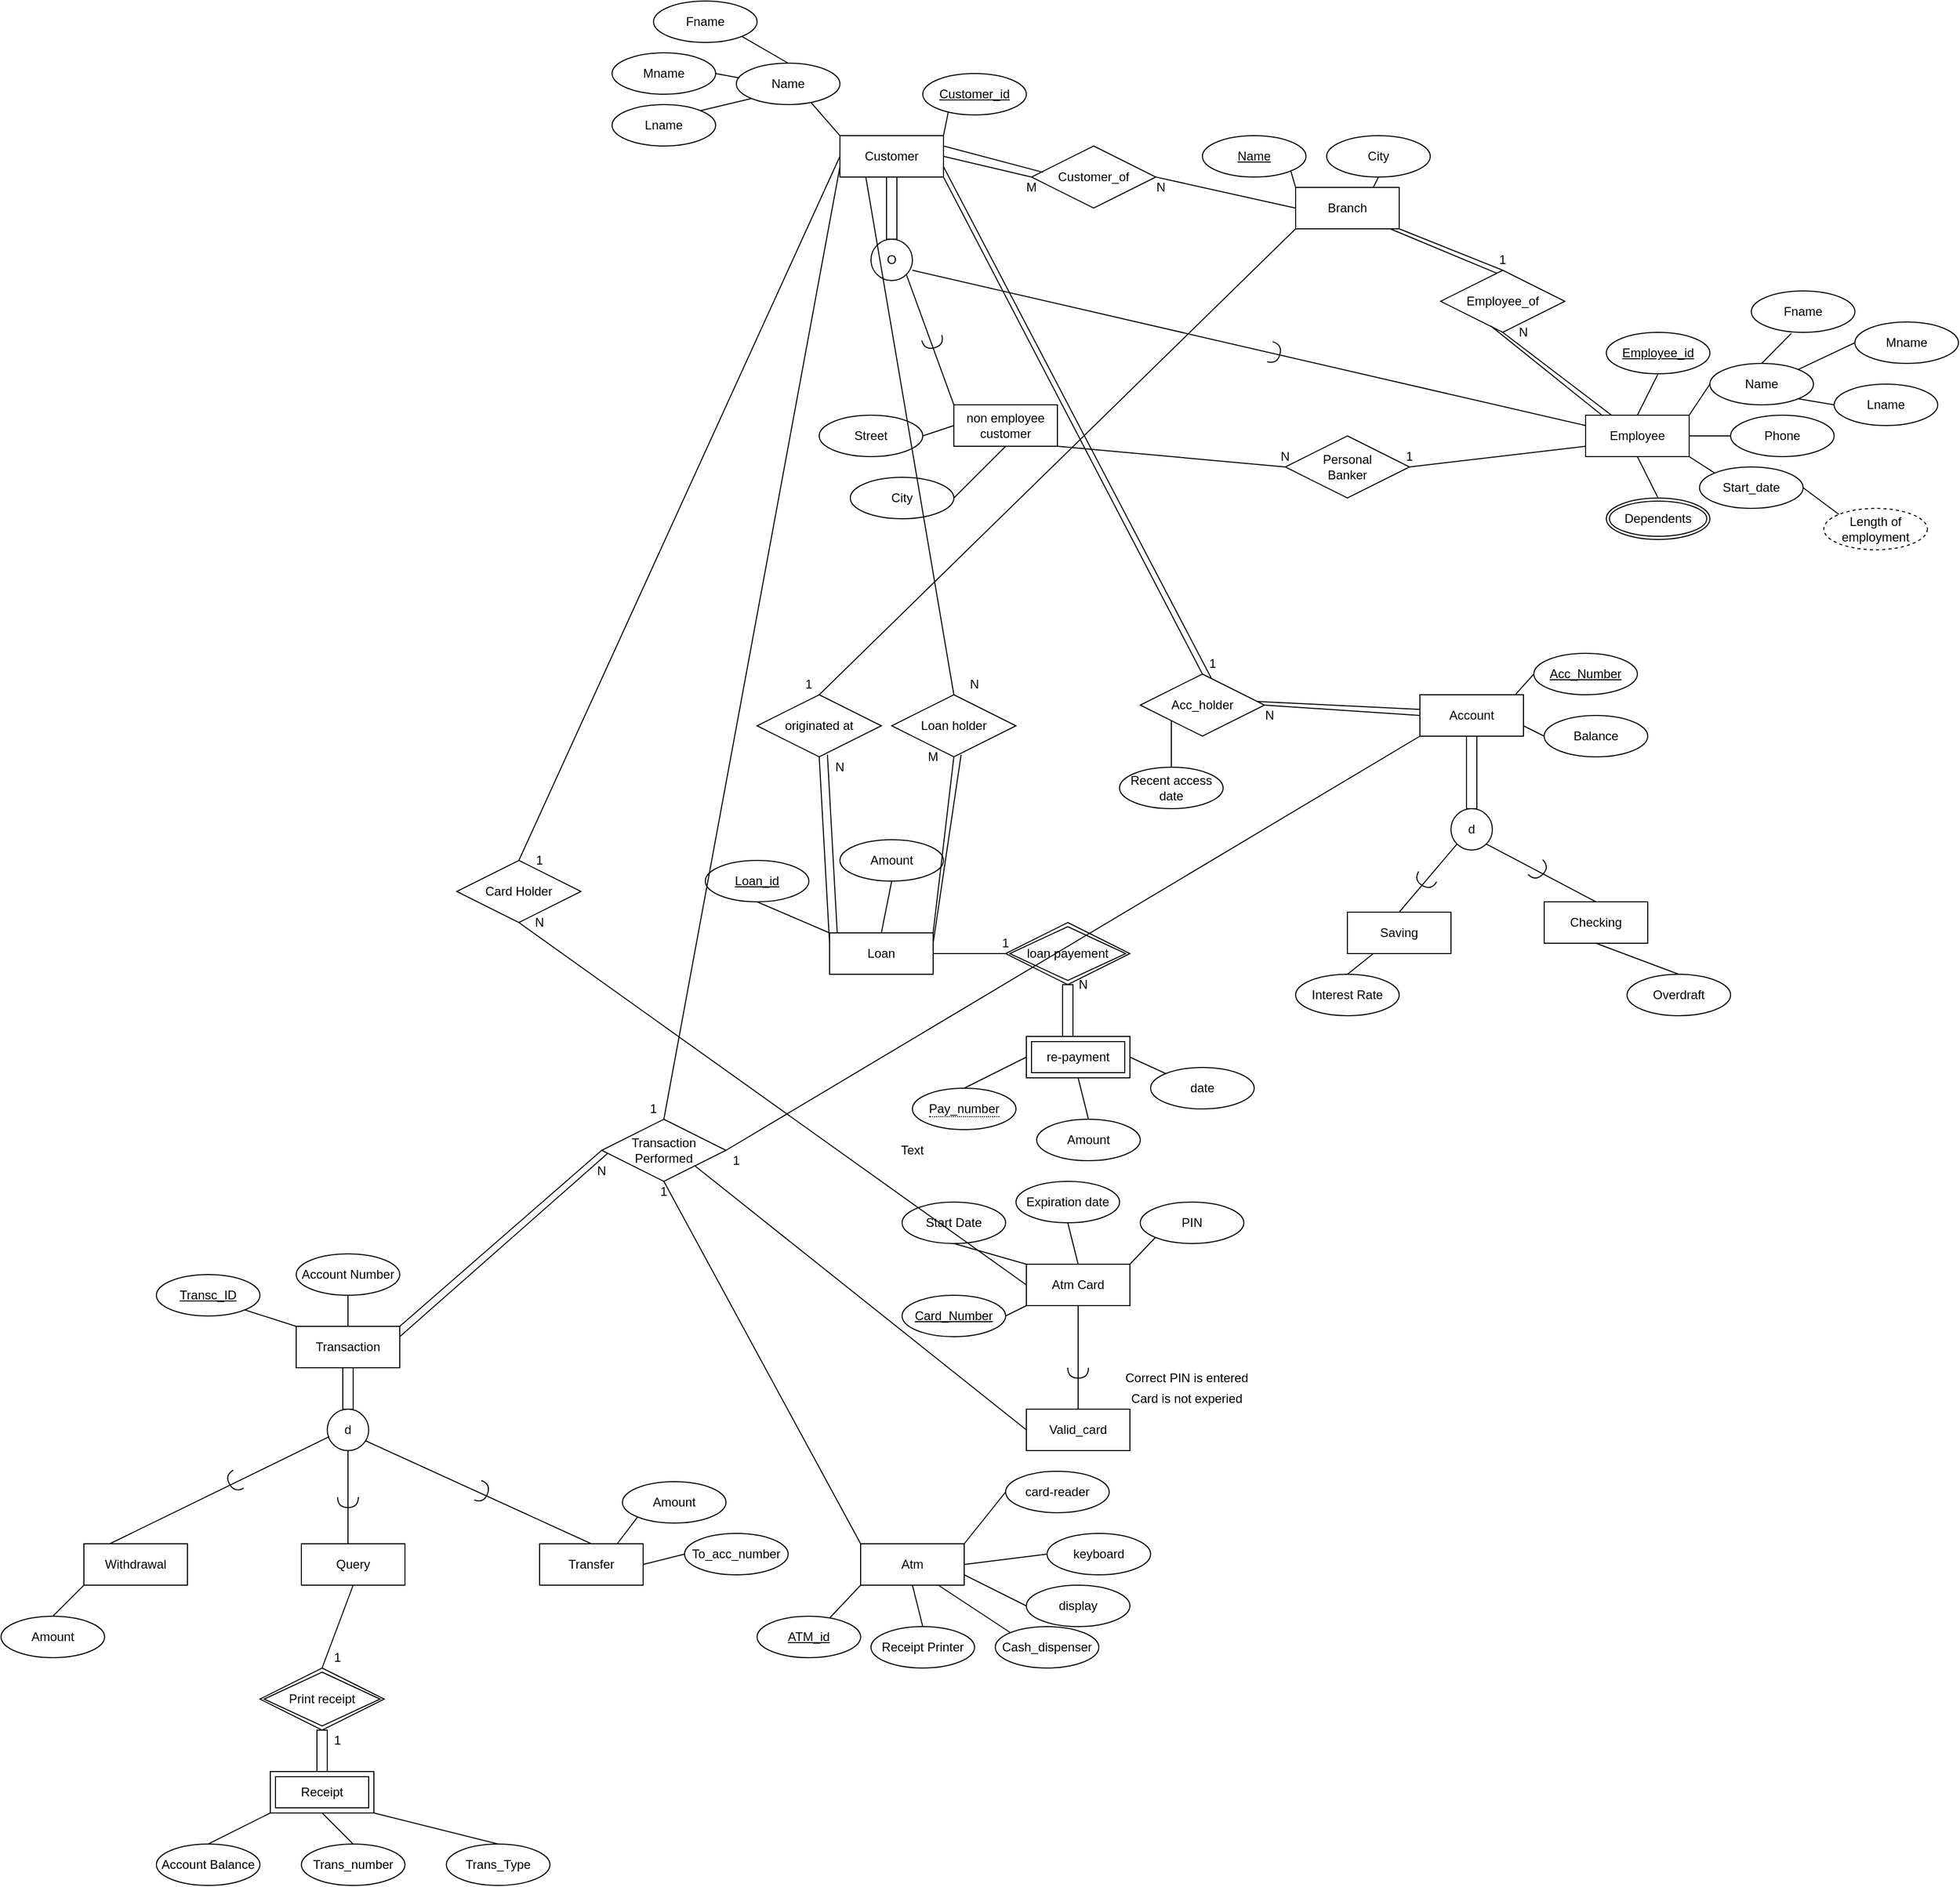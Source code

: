 <mxfile version="13.9.7" type="github">
  <diagram id="R2lEEEUBdFMjLlhIrx00" name="Page-1">
    <mxGraphModel dx="1478" dy="1351" grid="1" gridSize="10" guides="1" tooltips="1" connect="1" arrows="1" fold="1" page="1" pageScale="1" pageWidth="850" pageHeight="1100" math="0" shadow="0" extFonts="Permanent Marker^https://fonts.googleapis.com/css?family=Permanent+Marker">
      <root>
        <mxCell id="0" />
        <mxCell id="1" parent="0" />
        <mxCell id="UWcYV5fiP9CUQnte0Ps--20" value="Branch" style="whiteSpace=wrap;html=1;align=center;" parent="1" vertex="1">
          <mxGeometry x="470" y="50" width="100" height="40" as="geometry" />
        </mxCell>
        <mxCell id="UWcYV5fiP9CUQnte0Ps--22" value="Name" style="ellipse;whiteSpace=wrap;html=1;align=center;fontStyle=4;" parent="1" vertex="1">
          <mxGeometry x="380" width="100" height="40" as="geometry" />
        </mxCell>
        <mxCell id="UWcYV5fiP9CUQnte0Ps--23" value="City" style="ellipse;whiteSpace=wrap;html=1;align=center;" parent="1" vertex="1">
          <mxGeometry x="500" width="100" height="40" as="geometry" />
        </mxCell>
        <mxCell id="UWcYV5fiP9CUQnte0Ps--24" value="non employee&lt;br&gt;customer" style="whiteSpace=wrap;html=1;align=center;" parent="1" vertex="1">
          <mxGeometry x="140" y="260" width="100" height="40" as="geometry" />
        </mxCell>
        <mxCell id="UWcYV5fiP9CUQnte0Ps--25" value="Customer_id" style="ellipse;whiteSpace=wrap;html=1;align=center;fontStyle=4;" parent="1" vertex="1">
          <mxGeometry x="110" y="-60" width="100" height="40" as="geometry" />
        </mxCell>
        <mxCell id="UWcYV5fiP9CUQnte0Ps--26" value="Name" style="ellipse;whiteSpace=wrap;html=1;align=center;" parent="1" vertex="1">
          <mxGeometry x="-70" y="-70" width="100" height="40" as="geometry" />
        </mxCell>
        <mxCell id="UWcYV5fiP9CUQnte0Ps--27" value="Street" style="ellipse;whiteSpace=wrap;html=1;align=center;" parent="1" vertex="1">
          <mxGeometry x="10" y="270" width="100" height="40" as="geometry" />
        </mxCell>
        <mxCell id="UWcYV5fiP9CUQnte0Ps--28" value="City" style="ellipse;whiteSpace=wrap;html=1;align=center;" parent="1" vertex="1">
          <mxGeometry x="40" y="330" width="100" height="40" as="geometry" />
        </mxCell>
        <mxCell id="UWcYV5fiP9CUQnte0Ps--30" value="Employee" style="whiteSpace=wrap;html=1;align=center;" parent="1" vertex="1">
          <mxGeometry x="750" y="270" width="100" height="40" as="geometry" />
        </mxCell>
        <mxCell id="UWcYV5fiP9CUQnte0Ps--31" value="Name" style="ellipse;whiteSpace=wrap;html=1;align=center;" parent="1" vertex="1">
          <mxGeometry x="870" y="220" width="100" height="40" as="geometry" />
        </mxCell>
        <mxCell id="UWcYV5fiP9CUQnte0Ps--32" value="Employee_id" style="ellipse;whiteSpace=wrap;html=1;align=center;fontStyle=4;" parent="1" vertex="1">
          <mxGeometry x="770" y="190" width="100" height="40" as="geometry" />
        </mxCell>
        <mxCell id="UWcYV5fiP9CUQnte0Ps--34" value="Phone" style="ellipse;whiteSpace=wrap;html=1;align=center;" parent="1" vertex="1">
          <mxGeometry x="890" y="270" width="100" height="40" as="geometry" />
        </mxCell>
        <mxCell id="UWcYV5fiP9CUQnte0Ps--35" value="Start_date" style="ellipse;whiteSpace=wrap;html=1;align=center;" parent="1" vertex="1">
          <mxGeometry x="860" y="320" width="100" height="40" as="geometry" />
        </mxCell>
        <mxCell id="UWcYV5fiP9CUQnte0Ps--36" value="Dependents" style="ellipse;shape=doubleEllipse;margin=3;whiteSpace=wrap;html=1;align=center;" parent="1" vertex="1">
          <mxGeometry x="770" y="350" width="100" height="40" as="geometry" />
        </mxCell>
        <mxCell id="UWcYV5fiP9CUQnte0Ps--37" value="Account" style="whiteSpace=wrap;html=1;align=center;" parent="1" vertex="1">
          <mxGeometry x="590" y="540" width="100" height="40" as="geometry" />
        </mxCell>
        <mxCell id="UWcYV5fiP9CUQnte0Ps--38" value="Balance" style="ellipse;whiteSpace=wrap;html=1;align=center;" parent="1" vertex="1">
          <mxGeometry x="710" y="560" width="100" height="40" as="geometry" />
        </mxCell>
        <mxCell id="UWcYV5fiP9CUQnte0Ps--39" value="Acc_Number" style="ellipse;whiteSpace=wrap;html=1;align=center;fontStyle=4;" parent="1" vertex="1">
          <mxGeometry x="700" y="500" width="100" height="40" as="geometry" />
        </mxCell>
        <mxCell id="UWcYV5fiP9CUQnte0Ps--40" value="" style="ellipse;whiteSpace=wrap;html=1;aspect=fixed;" parent="1" vertex="1">
          <mxGeometry x="620" y="650" width="40" height="40" as="geometry" />
        </mxCell>
        <mxCell id="UWcYV5fiP9CUQnte0Ps--42" value="Checking" style="whiteSpace=wrap;html=1;align=center;" parent="1" vertex="1">
          <mxGeometry x="710" y="740" width="100" height="40" as="geometry" />
        </mxCell>
        <mxCell id="UWcYV5fiP9CUQnte0Ps--43" value="Saving" style="whiteSpace=wrap;html=1;align=center;" parent="1" vertex="1">
          <mxGeometry x="520" y="750" width="100" height="40" as="geometry" />
        </mxCell>
        <mxCell id="UWcYV5fiP9CUQnte0Ps--44" value="Overdraft" style="ellipse;whiteSpace=wrap;html=1;align=center;" parent="1" vertex="1">
          <mxGeometry x="790" y="810" width="100" height="40" as="geometry" />
        </mxCell>
        <mxCell id="UWcYV5fiP9CUQnte0Ps--45" value="Interest Rate" style="ellipse;whiteSpace=wrap;html=1;align=center;" parent="1" vertex="1">
          <mxGeometry x="470" y="810" width="100" height="40" as="geometry" />
        </mxCell>
        <mxCell id="UWcYV5fiP9CUQnte0Ps--46" value="Acc_holder" style="shape=rhombus;perimeter=rhombusPerimeter;whiteSpace=wrap;html=1;align=center;" parent="1" vertex="1">
          <mxGeometry x="320" y="520" width="120" height="60" as="geometry" />
        </mxCell>
        <mxCell id="UWcYV5fiP9CUQnte0Ps--47" value="Recent access date" style="ellipse;whiteSpace=wrap;html=1;align=center;" parent="1" vertex="1">
          <mxGeometry x="300" y="610" width="100" height="40" as="geometry" />
        </mxCell>
        <mxCell id="UWcYV5fiP9CUQnte0Ps--48" value="Customer_of" style="shape=rhombus;perimeter=rhombusPerimeter;whiteSpace=wrap;html=1;align=center;" parent="1" vertex="1">
          <mxGeometry x="215" y="10" width="120" height="60" as="geometry" />
        </mxCell>
        <mxCell id="UWcYV5fiP9CUQnte0Ps--49" value="Personal&lt;br&gt;Banker" style="shape=rhombus;perimeter=rhombusPerimeter;whiteSpace=wrap;html=1;align=center;" parent="1" vertex="1">
          <mxGeometry x="460" y="290" width="120" height="60" as="geometry" />
        </mxCell>
        <mxCell id="UWcYV5fiP9CUQnte0Ps--50" value="Employee_of" style="shape=rhombus;perimeter=rhombusPerimeter;whiteSpace=wrap;html=1;align=center;" parent="1" vertex="1">
          <mxGeometry x="610" y="130" width="120" height="60" as="geometry" />
        </mxCell>
        <mxCell id="UWcYV5fiP9CUQnte0Ps--52" value="Loan holder" style="shape=rhombus;perimeter=rhombusPerimeter;whiteSpace=wrap;html=1;align=center;" parent="1" vertex="1">
          <mxGeometry x="80" y="540" width="120" height="60" as="geometry" />
        </mxCell>
        <mxCell id="UWcYV5fiP9CUQnte0Ps--53" value="originated at" style="shape=rhombus;perimeter=rhombusPerimeter;whiteSpace=wrap;html=1;align=center;" parent="1" vertex="1">
          <mxGeometry x="-50" y="540" width="120" height="60" as="geometry" />
        </mxCell>
        <mxCell id="UWcYV5fiP9CUQnte0Ps--54" value="Loan" style="whiteSpace=wrap;html=1;align=center;" parent="1" vertex="1">
          <mxGeometry x="20" y="770" width="100" height="40" as="geometry" />
        </mxCell>
        <mxCell id="UWcYV5fiP9CUQnte0Ps--55" value="Loan_id" style="ellipse;whiteSpace=wrap;html=1;align=center;fontStyle=4;" parent="1" vertex="1">
          <mxGeometry x="-100" y="700" width="100" height="40" as="geometry" />
        </mxCell>
        <mxCell id="UWcYV5fiP9CUQnte0Ps--56" value="Amount" style="ellipse;whiteSpace=wrap;html=1;align=center;" parent="1" vertex="1">
          <mxGeometry x="30" y="680" width="100" height="40" as="geometry" />
        </mxCell>
        <mxCell id="UWcYV5fiP9CUQnte0Ps--57" value="loan payement" style="shape=rhombus;double=1;perimeter=rhombusPerimeter;whiteSpace=wrap;html=1;align=center;" parent="1" vertex="1">
          <mxGeometry x="190" y="760" width="120" height="60" as="geometry" />
        </mxCell>
        <mxCell id="UWcYV5fiP9CUQnte0Ps--58" value="re-payment" style="shape=ext;margin=3;double=1;whiteSpace=wrap;html=1;align=center;" parent="1" vertex="1">
          <mxGeometry x="210" y="870" width="100" height="40" as="geometry" />
        </mxCell>
        <mxCell id="UWcYV5fiP9CUQnte0Ps--60" value="date" style="ellipse;whiteSpace=wrap;html=1;align=center;" parent="1" vertex="1">
          <mxGeometry x="330" y="900" width="100" height="40" as="geometry" />
        </mxCell>
        <mxCell id="UWcYV5fiP9CUQnte0Ps--61" value="Amount" style="ellipse;whiteSpace=wrap;html=1;align=center;" parent="1" vertex="1">
          <mxGeometry x="220" y="950" width="100" height="40" as="geometry" />
        </mxCell>
        <mxCell id="UWcYV5fiP9CUQnte0Ps--62" value="&lt;span style=&quot;border-bottom: 1px dotted&quot;&gt;Pay_number&lt;/span&gt;" style="ellipse;whiteSpace=wrap;html=1;align=center;" parent="1" vertex="1">
          <mxGeometry x="100" y="920" width="100" height="40" as="geometry" />
        </mxCell>
        <mxCell id="UWcYV5fiP9CUQnte0Ps--63" value="Atm" style="whiteSpace=wrap;html=1;align=center;" parent="1" vertex="1">
          <mxGeometry x="50" y="1360" width="100" height="40" as="geometry" />
        </mxCell>
        <mxCell id="UWcYV5fiP9CUQnte0Ps--64" value="card-reader" style="ellipse;whiteSpace=wrap;html=1;align=center;" parent="1" vertex="1">
          <mxGeometry x="190" y="1290" width="100" height="40" as="geometry" />
        </mxCell>
        <mxCell id="UWcYV5fiP9CUQnte0Ps--65" value="keyboard" style="ellipse;whiteSpace=wrap;html=1;align=center;" parent="1" vertex="1">
          <mxGeometry x="230" y="1350" width="100" height="40" as="geometry" />
        </mxCell>
        <mxCell id="UWcYV5fiP9CUQnte0Ps--66" value="display" style="ellipse;whiteSpace=wrap;html=1;align=center;" parent="1" vertex="1">
          <mxGeometry x="210" y="1400" width="100" height="40" as="geometry" />
        </mxCell>
        <mxCell id="UWcYV5fiP9CUQnte0Ps--67" value="Receipt Printer" style="ellipse;whiteSpace=wrap;html=1;align=center;" parent="1" vertex="1">
          <mxGeometry x="60" y="1440" width="100" height="40" as="geometry" />
        </mxCell>
        <mxCell id="UWcYV5fiP9CUQnte0Ps--70" value="Atm Card" style="whiteSpace=wrap;html=1;align=center;" parent="1" vertex="1">
          <mxGeometry x="210" y="1090" width="100" height="40" as="geometry" />
        </mxCell>
        <mxCell id="UWcYV5fiP9CUQnte0Ps--71" value="PIN" style="ellipse;whiteSpace=wrap;html=1;align=center;" parent="1" vertex="1">
          <mxGeometry x="320" y="1030" width="100" height="40" as="geometry" />
        </mxCell>
        <mxCell id="UWcYV5fiP9CUQnte0Ps--72" value="Expiration date" style="ellipse;whiteSpace=wrap;html=1;align=center;" parent="1" vertex="1">
          <mxGeometry x="200" y="1010" width="100" height="40" as="geometry" />
        </mxCell>
        <mxCell id="UWcYV5fiP9CUQnte0Ps--73" value="Start Date" style="ellipse;whiteSpace=wrap;html=1;align=center;" parent="1" vertex="1">
          <mxGeometry x="90" y="1030" width="100" height="40" as="geometry" />
        </mxCell>
        <mxCell id="UWcYV5fiP9CUQnte0Ps--74" value="Card_Number" style="ellipse;whiteSpace=wrap;html=1;align=center;fontStyle=4;" parent="1" vertex="1">
          <mxGeometry x="90" y="1120" width="100" height="40" as="geometry" />
        </mxCell>
        <mxCell id="UWcYV5fiP9CUQnte0Ps--75" value="Valid_card" style="whiteSpace=wrap;html=1;align=center;" parent="1" vertex="1">
          <mxGeometry x="210" y="1230" width="100" height="40" as="geometry" />
        </mxCell>
        <mxCell id="UWcYV5fiP9CUQnte0Ps--76" value="" style="shape=requiredInterface;html=1;verticalLabelPosition=bottom;direction=south;" parent="1" vertex="1">
          <mxGeometry x="250" y="1190" width="20" height="10" as="geometry" />
        </mxCell>
        <mxCell id="UWcYV5fiP9CUQnte0Ps--77" value="Transaction&lt;br&gt;Performed" style="shape=rhombus;perimeter=rhombusPerimeter;whiteSpace=wrap;html=1;align=center;" parent="1" vertex="1">
          <mxGeometry x="-200" y="950" width="120" height="60" as="geometry" />
        </mxCell>
        <mxCell id="UWcYV5fiP9CUQnte0Ps--78" value="Transaction" style="whiteSpace=wrap;html=1;align=center;" parent="1" vertex="1">
          <mxGeometry x="-495" y="1150" width="100" height="40" as="geometry" />
        </mxCell>
        <mxCell id="UWcYV5fiP9CUQnte0Ps--79" value="" style="ellipse;whiteSpace=wrap;html=1;aspect=fixed;" parent="1" vertex="1">
          <mxGeometry x="-465" y="1230" width="40" height="40" as="geometry" />
        </mxCell>
        <mxCell id="UWcYV5fiP9CUQnte0Ps--80" value="Transc_ID" style="ellipse;whiteSpace=wrap;html=1;align=center;fontStyle=4;" parent="1" vertex="1">
          <mxGeometry x="-630" y="1100" width="100" height="40" as="geometry" />
        </mxCell>
        <mxCell id="UWcYV5fiP9CUQnte0Ps--84" value="Transfer" style="whiteSpace=wrap;html=1;align=center;" parent="1" vertex="1">
          <mxGeometry x="-260" y="1360" width="100" height="40" as="geometry" />
        </mxCell>
        <mxCell id="UWcYV5fiP9CUQnte0Ps--85" value="Query" style="whiteSpace=wrap;html=1;align=center;" parent="1" vertex="1">
          <mxGeometry x="-490" y="1360" width="100" height="40" as="geometry" />
        </mxCell>
        <mxCell id="UWcYV5fiP9CUQnte0Ps--86" value="Withdrawal" style="whiteSpace=wrap;html=1;align=center;" parent="1" vertex="1">
          <mxGeometry x="-700" y="1360" width="100" height="40" as="geometry" />
        </mxCell>
        <mxCell id="UWcYV5fiP9CUQnte0Ps--88" value="Amount" style="ellipse;whiteSpace=wrap;html=1;align=center;" parent="1" vertex="1">
          <mxGeometry x="-780" y="1430" width="100" height="40" as="geometry" />
        </mxCell>
        <mxCell id="UWcYV5fiP9CUQnte0Ps--91" value="Print receipt" style="shape=rhombus;double=1;perimeter=rhombusPerimeter;whiteSpace=wrap;html=1;align=center;" parent="1" vertex="1">
          <mxGeometry x="-530" y="1480" width="120" height="60" as="geometry" />
        </mxCell>
        <mxCell id="UWcYV5fiP9CUQnte0Ps--93" value="Receipt" style="shape=ext;margin=3;double=1;whiteSpace=wrap;html=1;align=center;" parent="1" vertex="1">
          <mxGeometry x="-520" y="1580" width="100" height="40" as="geometry" />
        </mxCell>
        <mxCell id="UWcYV5fiP9CUQnte0Ps--96" value="Account Balance" style="ellipse;whiteSpace=wrap;html=1;align=center;" parent="1" vertex="1">
          <mxGeometry x="-630" y="1650" width="100" height="40" as="geometry" />
        </mxCell>
        <mxCell id="UWcYV5fiP9CUQnte0Ps--97" value="Trans_number" style="ellipse;whiteSpace=wrap;html=1;align=center;" parent="1" vertex="1">
          <mxGeometry x="-490" y="1650" width="100" height="40" as="geometry" />
        </mxCell>
        <mxCell id="UWcYV5fiP9CUQnte0Ps--98" value="Trans_Type" style="ellipse;whiteSpace=wrap;html=1;align=center;" parent="1" vertex="1">
          <mxGeometry x="-350" y="1650" width="100" height="40" as="geometry" />
        </mxCell>
        <mxCell id="UWcYV5fiP9CUQnte0Ps--99" value="Amount" style="ellipse;whiteSpace=wrap;html=1;align=center;" parent="1" vertex="1">
          <mxGeometry x="-180" y="1300" width="100" height="40" as="geometry" />
        </mxCell>
        <mxCell id="UWcYV5fiP9CUQnte0Ps--100" value="To_acc_number" style="ellipse;whiteSpace=wrap;html=1;align=center;" parent="1" vertex="1">
          <mxGeometry x="-120" y="1350" width="100" height="40" as="geometry" />
        </mxCell>
        <mxCell id="q-OQ38oOY_8WrYEihijI-1" value="Lname" style="ellipse;whiteSpace=wrap;html=1;align=center;" vertex="1" parent="1">
          <mxGeometry x="-190" y="-30" width="100" height="40" as="geometry" />
        </mxCell>
        <mxCell id="q-OQ38oOY_8WrYEihijI-2" value="Mname" style="ellipse;whiteSpace=wrap;html=1;align=center;" vertex="1" parent="1">
          <mxGeometry x="-190" y="-80" width="100" height="40" as="geometry" />
        </mxCell>
        <mxCell id="q-OQ38oOY_8WrYEihijI-3" value="Fname" style="ellipse;whiteSpace=wrap;html=1;align=center;" vertex="1" parent="1">
          <mxGeometry x="-150" y="-130" width="100" height="40" as="geometry" />
        </mxCell>
        <mxCell id="q-OQ38oOY_8WrYEihijI-5" value="Length of employment" style="ellipse;whiteSpace=wrap;html=1;align=center;dashed=1;" vertex="1" parent="1">
          <mxGeometry x="980" y="360" width="100" height="40" as="geometry" />
        </mxCell>
        <mxCell id="q-OQ38oOY_8WrYEihijI-6" value="d" style="text;html=1;strokeColor=none;fillColor=none;align=center;verticalAlign=middle;whiteSpace=wrap;rounded=0;" vertex="1" parent="1">
          <mxGeometry x="620" y="660" width="40" height="20" as="geometry" />
        </mxCell>
        <mxCell id="q-OQ38oOY_8WrYEihijI-8" value="Cash_dispenser" style="ellipse;whiteSpace=wrap;html=1;align=center;" vertex="1" parent="1">
          <mxGeometry x="180" y="1440" width="100" height="40" as="geometry" />
        </mxCell>
        <mxCell id="q-OQ38oOY_8WrYEihijI-9" value="" style="endArrow=none;html=1;exitX=0.5;exitY=1;exitDx=0;exitDy=0;" edge="1" parent="1" source="UWcYV5fiP9CUQnte0Ps--70" target="UWcYV5fiP9CUQnte0Ps--75">
          <mxGeometry width="50" height="50" relative="1" as="geometry">
            <mxPoint x="390" y="1210" as="sourcePoint" />
            <mxPoint x="440" y="1160" as="targetPoint" />
          </mxGeometry>
        </mxCell>
        <mxCell id="q-OQ38oOY_8WrYEihijI-10" value="d" style="text;html=1;strokeColor=none;fillColor=none;align=center;verticalAlign=middle;whiteSpace=wrap;rounded=0;" vertex="1" parent="1">
          <mxGeometry x="-465" y="1240" width="40" height="20" as="geometry" />
        </mxCell>
        <mxCell id="q-OQ38oOY_8WrYEihijI-16" value="" style="shape=requiredInterface;html=1;verticalLabelPosition=bottom;rotation=90;" vertex="1" parent="1">
          <mxGeometry x="-450" y="1310" width="10" height="20" as="geometry" />
        </mxCell>
        <mxCell id="q-OQ38oOY_8WrYEihijI-17" value="" style="shape=requiredInterface;html=1;verticalLabelPosition=bottom;rotation=-210;" vertex="1" parent="1">
          <mxGeometry x="-560" y="1290" width="10" height="20" as="geometry" />
        </mxCell>
        <mxCell id="q-OQ38oOY_8WrYEihijI-15" value="" style="shape=requiredInterface;html=1;verticalLabelPosition=bottom;rotation=20;" vertex="1" parent="1">
          <mxGeometry x="-320" y="1300" width="10" height="20" as="geometry" />
        </mxCell>
        <mxCell id="q-OQ38oOY_8WrYEihijI-22" value="" style="html=1;points=[];perimeter=orthogonalPerimeter;" vertex="1" parent="1">
          <mxGeometry x="-450" y="1190" width="10" height="40" as="geometry" />
        </mxCell>
        <mxCell id="q-OQ38oOY_8WrYEihijI-23" value="" style="endArrow=none;html=1;exitX=0.93;exitY=1.032;exitDx=0;exitDy=0;entryX=0.5;entryY=0;entryDx=0;entryDy=0;exitPerimeter=0;" edge="1" parent="1" source="q-OQ38oOY_8WrYEihijI-10" target="UWcYV5fiP9CUQnte0Ps--84">
          <mxGeometry width="50" height="50" relative="1" as="geometry">
            <mxPoint x="-340" y="1340" as="sourcePoint" />
            <mxPoint x="-290" y="1290" as="targetPoint" />
          </mxGeometry>
        </mxCell>
        <mxCell id="q-OQ38oOY_8WrYEihijI-24" value="" style="endArrow=none;html=1;exitX=0.5;exitY=1;exitDx=0;exitDy=0;entryX=0.45;entryY=0.007;entryDx=0;entryDy=0;entryPerimeter=0;" edge="1" parent="1" source="UWcYV5fiP9CUQnte0Ps--79" target="UWcYV5fiP9CUQnte0Ps--85">
          <mxGeometry width="50" height="50" relative="1" as="geometry">
            <mxPoint x="-300" y="1260" as="sourcePoint" />
            <mxPoint x="-250" y="1210" as="targetPoint" />
          </mxGeometry>
        </mxCell>
        <mxCell id="q-OQ38oOY_8WrYEihijI-25" value="" style="endArrow=none;html=1;entryX=0.052;entryY=0.662;entryDx=0;entryDy=0;entryPerimeter=0;exitX=0.25;exitY=0;exitDx=0;exitDy=0;" edge="1" parent="1" source="UWcYV5fiP9CUQnte0Ps--86" target="UWcYV5fiP9CUQnte0Ps--79">
          <mxGeometry width="50" height="50" relative="1" as="geometry">
            <mxPoint x="-490" y="1330" as="sourcePoint" />
            <mxPoint x="-440" y="1280" as="targetPoint" />
          </mxGeometry>
        </mxCell>
        <mxCell id="q-OQ38oOY_8WrYEihijI-26" value="Account Number" style="ellipse;whiteSpace=wrap;html=1;align=center;" vertex="1" parent="1">
          <mxGeometry x="-495" y="1080" width="100" height="40" as="geometry" />
        </mxCell>
        <mxCell id="q-OQ38oOY_8WrYEihijI-27" value="" style="endArrow=none;html=1;exitX=0.5;exitY=1;exitDx=0;exitDy=0;entryX=0.5;entryY=0;entryDx=0;entryDy=0;" edge="1" parent="1" source="q-OQ38oOY_8WrYEihijI-26" target="UWcYV5fiP9CUQnte0Ps--78">
          <mxGeometry width="50" height="50" relative="1" as="geometry">
            <mxPoint x="-280" y="1200" as="sourcePoint" />
            <mxPoint x="-230" y="1150" as="targetPoint" />
          </mxGeometry>
        </mxCell>
        <mxCell id="q-OQ38oOY_8WrYEihijI-28" value="" style="endArrow=none;html=1;exitX=1;exitY=1;exitDx=0;exitDy=0;entryX=0;entryY=0;entryDx=0;entryDy=0;" edge="1" parent="1" source="UWcYV5fiP9CUQnte0Ps--80" target="UWcYV5fiP9CUQnte0Ps--78">
          <mxGeometry width="50" height="50" relative="1" as="geometry">
            <mxPoint x="-280" y="1200" as="sourcePoint" />
            <mxPoint x="-230" y="1150" as="targetPoint" />
          </mxGeometry>
        </mxCell>
        <mxCell id="q-OQ38oOY_8WrYEihijI-29" value="" style="endArrow=none;html=1;entryX=0;entryY=1;entryDx=0;entryDy=0;exitX=0.5;exitY=0;exitDx=0;exitDy=0;" edge="1" parent="1" source="UWcYV5fiP9CUQnte0Ps--88" target="UWcYV5fiP9CUQnte0Ps--86">
          <mxGeometry width="50" height="50" relative="1" as="geometry">
            <mxPoint x="-510" y="1500" as="sourcePoint" />
            <mxPoint x="-460" y="1450" as="targetPoint" />
          </mxGeometry>
        </mxCell>
        <mxCell id="q-OQ38oOY_8WrYEihijI-30" value="" style="html=1;points=[];perimeter=orthogonalPerimeter;" vertex="1" parent="1">
          <mxGeometry x="-475" y="1540" width="10" height="40" as="geometry" />
        </mxCell>
        <mxCell id="q-OQ38oOY_8WrYEihijI-31" value="" style="endArrow=none;html=1;entryX=0.5;entryY=1;entryDx=0;entryDy=0;exitX=0.5;exitY=0;exitDx=0;exitDy=0;" edge="1" parent="1" source="UWcYV5fiP9CUQnte0Ps--91" target="UWcYV5fiP9CUQnte0Ps--85">
          <mxGeometry width="50" height="50" relative="1" as="geometry">
            <mxPoint x="-390" y="1500" as="sourcePoint" />
            <mxPoint x="-340" y="1450" as="targetPoint" />
          </mxGeometry>
        </mxCell>
        <mxCell id="q-OQ38oOY_8WrYEihijI-32" value="" style="endArrow=none;html=1;exitX=0.5;exitY=0;exitDx=0;exitDy=0;entryX=0;entryY=1;entryDx=0;entryDy=0;" edge="1" parent="1" source="UWcYV5fiP9CUQnte0Ps--96" target="UWcYV5fiP9CUQnte0Ps--93">
          <mxGeometry width="50" height="50" relative="1" as="geometry">
            <mxPoint x="-420" y="1650" as="sourcePoint" />
            <mxPoint x="-370" y="1600" as="targetPoint" />
          </mxGeometry>
        </mxCell>
        <mxCell id="q-OQ38oOY_8WrYEihijI-33" value="" style="endArrow=none;html=1;exitX=0.5;exitY=1;exitDx=0;exitDy=0;entryX=0.5;entryY=0;entryDx=0;entryDy=0;" edge="1" parent="1" source="UWcYV5fiP9CUQnte0Ps--93" target="UWcYV5fiP9CUQnte0Ps--97">
          <mxGeometry width="50" height="50" relative="1" as="geometry">
            <mxPoint x="-420" y="1650" as="sourcePoint" />
            <mxPoint x="-370" y="1600" as="targetPoint" />
          </mxGeometry>
        </mxCell>
        <mxCell id="q-OQ38oOY_8WrYEihijI-34" value="" style="endArrow=none;html=1;exitX=1;exitY=1;exitDx=0;exitDy=0;entryX=0.5;entryY=0;entryDx=0;entryDy=0;" edge="1" parent="1" source="UWcYV5fiP9CUQnte0Ps--93" target="UWcYV5fiP9CUQnte0Ps--98">
          <mxGeometry width="50" height="50" relative="1" as="geometry">
            <mxPoint x="-420" y="1650" as="sourcePoint" />
            <mxPoint x="-370" y="1600" as="targetPoint" />
          </mxGeometry>
        </mxCell>
        <mxCell id="q-OQ38oOY_8WrYEihijI-35" value="" style="endArrow=none;html=1;exitX=0.75;exitY=0;exitDx=0;exitDy=0;entryX=0;entryY=1;entryDx=0;entryDy=0;" edge="1" parent="1" source="UWcYV5fiP9CUQnte0Ps--84" target="UWcYV5fiP9CUQnte0Ps--99">
          <mxGeometry width="50" height="50" relative="1" as="geometry">
            <mxPoint x="-110" y="1380" as="sourcePoint" />
            <mxPoint x="-60" y="1330" as="targetPoint" />
          </mxGeometry>
        </mxCell>
        <mxCell id="q-OQ38oOY_8WrYEihijI-36" value="" style="endArrow=none;html=1;exitX=1;exitY=0.5;exitDx=0;exitDy=0;entryX=0;entryY=0.5;entryDx=0;entryDy=0;" edge="1" parent="1" source="UWcYV5fiP9CUQnte0Ps--84" target="UWcYV5fiP9CUQnte0Ps--100">
          <mxGeometry width="50" height="50" relative="1" as="geometry">
            <mxPoint x="-110" y="1380" as="sourcePoint" />
            <mxPoint x="-60" y="1330" as="targetPoint" />
          </mxGeometry>
        </mxCell>
        <mxCell id="q-OQ38oOY_8WrYEihijI-37" value="" style="endArrow=none;html=1;exitX=1;exitY=0;exitDx=0;exitDy=0;entryX=0;entryY=0.5;entryDx=0;entryDy=0;" edge="1" parent="1" source="UWcYV5fiP9CUQnte0Ps--78" target="UWcYV5fiP9CUQnte0Ps--77">
          <mxGeometry width="50" height="50" relative="1" as="geometry">
            <mxPoint x="-140" y="1140" as="sourcePoint" />
            <mxPoint x="-90" y="1090" as="targetPoint" />
          </mxGeometry>
        </mxCell>
        <mxCell id="q-OQ38oOY_8WrYEihijI-39" value="" style="endArrow=none;html=1;exitX=1;exitY=0.5;exitDx=0;exitDy=0;entryX=0;entryY=1;entryDx=0;entryDy=0;" edge="1" parent="1" source="UWcYV5fiP9CUQnte0Ps--74" target="UWcYV5fiP9CUQnte0Ps--70">
          <mxGeometry width="50" height="50" relative="1" as="geometry">
            <mxPoint x="150" y="1150" as="sourcePoint" />
            <mxPoint x="200" y="1100" as="targetPoint" />
          </mxGeometry>
        </mxCell>
        <mxCell id="q-OQ38oOY_8WrYEihijI-40" value="" style="endArrow=none;html=1;exitX=0.5;exitY=1;exitDx=0;exitDy=0;entryX=0;entryY=0;entryDx=0;entryDy=0;" edge="1" parent="1" source="UWcYV5fiP9CUQnte0Ps--73" target="UWcYV5fiP9CUQnte0Ps--70">
          <mxGeometry width="50" height="50" relative="1" as="geometry">
            <mxPoint x="320" y="1150" as="sourcePoint" />
            <mxPoint x="370" y="1100" as="targetPoint" />
          </mxGeometry>
        </mxCell>
        <mxCell id="q-OQ38oOY_8WrYEihijI-41" value="" style="endArrow=none;html=1;exitX=0.5;exitY=1;exitDx=0;exitDy=0;entryX=0.5;entryY=0;entryDx=0;entryDy=0;" edge="1" parent="1" source="UWcYV5fiP9CUQnte0Ps--72" target="UWcYV5fiP9CUQnte0Ps--70">
          <mxGeometry width="50" height="50" relative="1" as="geometry">
            <mxPoint x="320" y="1150" as="sourcePoint" />
            <mxPoint x="370" y="1100" as="targetPoint" />
          </mxGeometry>
        </mxCell>
        <mxCell id="q-OQ38oOY_8WrYEihijI-42" value="" style="endArrow=none;html=1;exitX=1;exitY=0;exitDx=0;exitDy=0;entryX=0;entryY=1;entryDx=0;entryDy=0;" edge="1" parent="1" source="UWcYV5fiP9CUQnte0Ps--70" target="UWcYV5fiP9CUQnte0Ps--71">
          <mxGeometry width="50" height="50" relative="1" as="geometry">
            <mxPoint x="320" y="1150" as="sourcePoint" />
            <mxPoint x="370" y="1100" as="targetPoint" />
          </mxGeometry>
        </mxCell>
        <mxCell id="q-OQ38oOY_8WrYEihijI-44" value="" style="endArrow=none;html=1;exitX=0.5;exitY=0;exitDx=0;exitDy=0;entryX=0;entryY=0.5;entryDx=0;entryDy=0;" edge="1" parent="1" source="UWcYV5fiP9CUQnte0Ps--62" target="UWcYV5fiP9CUQnte0Ps--58">
          <mxGeometry width="50" height="50" relative="1" as="geometry">
            <mxPoint x="380" y="1040" as="sourcePoint" />
            <mxPoint x="430" y="990" as="targetPoint" />
          </mxGeometry>
        </mxCell>
        <mxCell id="q-OQ38oOY_8WrYEihijI-45" value="" style="endArrow=none;html=1;entryX=0.5;entryY=1;entryDx=0;entryDy=0;exitX=0.5;exitY=0;exitDx=0;exitDy=0;" edge="1" parent="1" source="UWcYV5fiP9CUQnte0Ps--61" target="UWcYV5fiP9CUQnte0Ps--58">
          <mxGeometry width="50" height="50" relative="1" as="geometry">
            <mxPoint x="380" y="1040" as="sourcePoint" />
            <mxPoint x="430" y="990" as="targetPoint" />
          </mxGeometry>
        </mxCell>
        <mxCell id="q-OQ38oOY_8WrYEihijI-46" value="" style="endArrow=none;html=1;entryX=1;entryY=0.5;entryDx=0;entryDy=0;exitX=0;exitY=0;exitDx=0;exitDy=0;" edge="1" parent="1" source="UWcYV5fiP9CUQnte0Ps--60" target="UWcYV5fiP9CUQnte0Ps--58">
          <mxGeometry width="50" height="50" relative="1" as="geometry">
            <mxPoint x="380" y="1040" as="sourcePoint" />
            <mxPoint x="430" y="990" as="targetPoint" />
          </mxGeometry>
        </mxCell>
        <mxCell id="q-OQ38oOY_8WrYEihijI-47" value="" style="endArrow=none;html=1;entryX=0.5;entryY=1;entryDx=0;entryDy=0;exitX=0.5;exitY=0;exitDx=0;exitDy=0;" edge="1" parent="1" source="UWcYV5fiP9CUQnte0Ps--54" target="UWcYV5fiP9CUQnte0Ps--56">
          <mxGeometry width="50" height="50" relative="1" as="geometry">
            <mxPoint x="240" y="910" as="sourcePoint" />
            <mxPoint x="290" y="860" as="targetPoint" />
          </mxGeometry>
        </mxCell>
        <mxCell id="q-OQ38oOY_8WrYEihijI-48" value="" style="endArrow=none;html=1;entryX=0.5;entryY=1;entryDx=0;entryDy=0;exitX=0;exitY=0;exitDx=0;exitDy=0;" edge="1" parent="1" source="UWcYV5fiP9CUQnte0Ps--54" target="UWcYV5fiP9CUQnte0Ps--55">
          <mxGeometry width="50" height="50" relative="1" as="geometry">
            <mxPoint x="240" y="910" as="sourcePoint" />
            <mxPoint x="290" y="860" as="targetPoint" />
          </mxGeometry>
        </mxCell>
        <mxCell id="q-OQ38oOY_8WrYEihijI-49" value="" style="endArrow=none;html=1;exitX=1;exitY=0.5;exitDx=0;exitDy=0;entryX=0;entryY=0.5;entryDx=0;entryDy=0;" edge="1" parent="1" source="UWcYV5fiP9CUQnte0Ps--54" target="UWcYV5fiP9CUQnte0Ps--57">
          <mxGeometry width="50" height="50" relative="1" as="geometry">
            <mxPoint x="350" y="910" as="sourcePoint" />
            <mxPoint x="400" y="860" as="targetPoint" />
          </mxGeometry>
        </mxCell>
        <mxCell id="q-OQ38oOY_8WrYEihijI-50" value="" style="html=1;points=[];perimeter=orthogonalPerimeter;" vertex="1" parent="1">
          <mxGeometry x="245" y="820" width="10" height="50" as="geometry" />
        </mxCell>
        <mxCell id="q-OQ38oOY_8WrYEihijI-51" value="" style="endArrow=none;html=1;exitX=0.5;exitY=0;exitDx=0;exitDy=0;entryX=0.25;entryY=1;entryDx=0;entryDy=0;" edge="1" parent="1" source="UWcYV5fiP9CUQnte0Ps--45" target="UWcYV5fiP9CUQnte0Ps--43">
          <mxGeometry width="50" height="50" relative="1" as="geometry">
            <mxPoint x="630" y="870" as="sourcePoint" />
            <mxPoint x="680" y="820" as="targetPoint" />
          </mxGeometry>
        </mxCell>
        <mxCell id="q-OQ38oOY_8WrYEihijI-52" value="" style="endArrow=none;html=1;entryX=0.5;entryY=1;entryDx=0;entryDy=0;exitX=0.5;exitY=0;exitDx=0;exitDy=0;" edge="1" parent="1" source="UWcYV5fiP9CUQnte0Ps--44" target="UWcYV5fiP9CUQnte0Ps--42">
          <mxGeometry width="50" height="50" relative="1" as="geometry">
            <mxPoint x="630" y="870" as="sourcePoint" />
            <mxPoint x="680" y="820" as="targetPoint" />
          </mxGeometry>
        </mxCell>
        <mxCell id="q-OQ38oOY_8WrYEihijI-53" value="" style="html=1;points=[];perimeter=orthogonalPerimeter;" vertex="1" parent="1">
          <mxGeometry x="635" y="580" width="10" height="70" as="geometry" />
        </mxCell>
        <mxCell id="q-OQ38oOY_8WrYEihijI-57" value="" style="shape=requiredInterface;html=1;verticalLabelPosition=bottom;rotation=45;" vertex="1" parent="1">
          <mxGeometry x="700" y="700" width="10" height="20" as="geometry" />
        </mxCell>
        <mxCell id="q-OQ38oOY_8WrYEihijI-58" value="" style="shape=requiredInterface;html=1;verticalLabelPosition=bottom;rotation=120;" vertex="1" parent="1">
          <mxGeometry x="590" y="710" width="10" height="20" as="geometry" />
        </mxCell>
        <mxCell id="q-OQ38oOY_8WrYEihijI-59" value="" style="endArrow=none;html=1;exitX=1;exitY=1;exitDx=0;exitDy=0;entryX=0.5;entryY=0;entryDx=0;entryDy=0;" edge="1" parent="1" source="UWcYV5fiP9CUQnte0Ps--40" target="UWcYV5fiP9CUQnte0Ps--42">
          <mxGeometry width="50" height="50" relative="1" as="geometry">
            <mxPoint x="790" y="700" as="sourcePoint" />
            <mxPoint x="840" y="650" as="targetPoint" />
          </mxGeometry>
        </mxCell>
        <mxCell id="q-OQ38oOY_8WrYEihijI-60" value="" style="endArrow=none;html=1;exitX=0.5;exitY=0;exitDx=0;exitDy=0;entryX=0;entryY=1;entryDx=0;entryDy=0;" edge="1" parent="1" source="UWcYV5fiP9CUQnte0Ps--43" target="UWcYV5fiP9CUQnte0Ps--40">
          <mxGeometry width="50" height="50" relative="1" as="geometry">
            <mxPoint x="790" y="700" as="sourcePoint" />
            <mxPoint x="840" y="650" as="targetPoint" />
          </mxGeometry>
        </mxCell>
        <mxCell id="q-OQ38oOY_8WrYEihijI-61" value="" style="endArrow=none;html=1;exitX=1;exitY=0.75;exitDx=0;exitDy=0;entryX=0;entryY=0.5;entryDx=0;entryDy=0;" edge="1" parent="1" source="UWcYV5fiP9CUQnte0Ps--37" target="UWcYV5fiP9CUQnte0Ps--38">
          <mxGeometry width="50" height="50" relative="1" as="geometry">
            <mxPoint x="780" y="640" as="sourcePoint" />
            <mxPoint x="830" y="590" as="targetPoint" />
          </mxGeometry>
        </mxCell>
        <mxCell id="q-OQ38oOY_8WrYEihijI-62" value="" style="endArrow=none;html=1;exitX=0.927;exitY=-0.017;exitDx=0;exitDy=0;exitPerimeter=0;entryX=0;entryY=0.5;entryDx=0;entryDy=0;" edge="1" parent="1" source="UWcYV5fiP9CUQnte0Ps--37" target="UWcYV5fiP9CUQnte0Ps--39">
          <mxGeometry width="50" height="50" relative="1" as="geometry">
            <mxPoint x="780" y="640" as="sourcePoint" />
            <mxPoint x="830" y="590" as="targetPoint" />
          </mxGeometry>
        </mxCell>
        <mxCell id="q-OQ38oOY_8WrYEihijI-63" value="" style="endArrow=none;html=1;entryX=0;entryY=1;entryDx=0;entryDy=0;exitX=0.5;exitY=0;exitDx=0;exitDy=0;" edge="1" parent="1" source="UWcYV5fiP9CUQnte0Ps--47" target="UWcYV5fiP9CUQnte0Ps--46">
          <mxGeometry width="50" height="50" relative="1" as="geometry">
            <mxPoint x="240" y="620" as="sourcePoint" />
            <mxPoint x="290" y="570" as="targetPoint" />
          </mxGeometry>
        </mxCell>
        <mxCell id="q-OQ38oOY_8WrYEihijI-66" value="" style="endArrow=none;html=1;exitX=0.724;exitY=0.959;exitDx=0;exitDy=0;entryX=0;entryY=0;entryDx=0;entryDy=0;exitPerimeter=0;" edge="1" parent="1" source="UWcYV5fiP9CUQnte0Ps--26" target="q-OQ38oOY_8WrYEihijI-135">
          <mxGeometry width="50" height="50" relative="1" as="geometry">
            <mxPoint x="10" y="10.0" as="sourcePoint" />
            <mxPoint x="40" y="2.274e-13" as="targetPoint" />
          </mxGeometry>
        </mxCell>
        <mxCell id="q-OQ38oOY_8WrYEihijI-67" value="" style="endArrow=none;html=1;exitX=1;exitY=0.5;exitDx=0;exitDy=0;entryX=0.5;entryY=1;entryDx=0;entryDy=0;" edge="1" parent="1" source="UWcYV5fiP9CUQnte0Ps--28" target="UWcYV5fiP9CUQnte0Ps--24">
          <mxGeometry width="50" height="50" relative="1" as="geometry">
            <mxPoint x="280" y="350" as="sourcePoint" />
            <mxPoint x="330" y="300" as="targetPoint" />
          </mxGeometry>
        </mxCell>
        <mxCell id="q-OQ38oOY_8WrYEihijI-68" value="" style="endArrow=none;html=1;exitX=1;exitY=0;exitDx=0;exitDy=0;entryX=0;entryY=1;entryDx=0;entryDy=0;" edge="1" parent="1" source="q-OQ38oOY_8WrYEihijI-1" target="UWcYV5fiP9CUQnte0Ps--26">
          <mxGeometry width="50" height="50" relative="1" as="geometry">
            <mxPoint x="180" y="70" as="sourcePoint" />
            <mxPoint x="230" y="20" as="targetPoint" />
          </mxGeometry>
        </mxCell>
        <mxCell id="q-OQ38oOY_8WrYEihijI-69" value="" style="endArrow=none;html=1;exitX=1;exitY=0.5;exitDx=0;exitDy=0;entryX=0.026;entryY=0.357;entryDx=0;entryDy=0;entryPerimeter=0;" edge="1" parent="1" source="q-OQ38oOY_8WrYEihijI-2" target="UWcYV5fiP9CUQnte0Ps--26">
          <mxGeometry width="50" height="50" relative="1" as="geometry">
            <mxPoint x="180" y="70" as="sourcePoint" />
            <mxPoint x="230" y="20" as="targetPoint" />
          </mxGeometry>
        </mxCell>
        <mxCell id="q-OQ38oOY_8WrYEihijI-70" value="" style="endArrow=none;html=1;exitX=1;exitY=1;exitDx=0;exitDy=0;entryX=0.5;entryY=0;entryDx=0;entryDy=0;" edge="1" parent="1" source="q-OQ38oOY_8WrYEihijI-3" target="UWcYV5fiP9CUQnte0Ps--26">
          <mxGeometry width="50" height="50" relative="1" as="geometry">
            <mxPoint x="180" y="70" as="sourcePoint" />
            <mxPoint x="230" y="20" as="targetPoint" />
          </mxGeometry>
        </mxCell>
        <mxCell id="q-OQ38oOY_8WrYEihijI-71" value="" style="endArrow=none;html=1;entryX=0.5;entryY=0;entryDx=0;entryDy=0;exitX=0.5;exitY=1;exitDx=0;exitDy=0;" edge="1" parent="1" source="UWcYV5fiP9CUQnte0Ps--32" target="UWcYV5fiP9CUQnte0Ps--30">
          <mxGeometry width="50" height="50" relative="1" as="geometry">
            <mxPoint x="820" y="410" as="sourcePoint" />
            <mxPoint x="870" y="360" as="targetPoint" />
          </mxGeometry>
        </mxCell>
        <mxCell id="q-OQ38oOY_8WrYEihijI-73" value="Lname" style="ellipse;whiteSpace=wrap;html=1;align=center;" vertex="1" parent="1">
          <mxGeometry x="990" y="240" width="100" height="40" as="geometry" />
        </mxCell>
        <mxCell id="q-OQ38oOY_8WrYEihijI-74" value="Mname" style="ellipse;whiteSpace=wrap;html=1;align=center;" vertex="1" parent="1">
          <mxGeometry x="1010" y="180" width="100" height="40" as="geometry" />
        </mxCell>
        <mxCell id="q-OQ38oOY_8WrYEihijI-75" value="Fname" style="ellipse;whiteSpace=wrap;html=1;align=center;" vertex="1" parent="1">
          <mxGeometry x="910" y="150" width="100" height="40" as="geometry" />
        </mxCell>
        <mxCell id="q-OQ38oOY_8WrYEihijI-79" value="" style="endArrow=none;html=1;entryX=0.387;entryY=1.023;entryDx=0;entryDy=0;entryPerimeter=0;exitX=0.5;exitY=0;exitDx=0;exitDy=0;" edge="1" parent="1" source="UWcYV5fiP9CUQnte0Ps--31" target="q-OQ38oOY_8WrYEihijI-75">
          <mxGeometry width="50" height="50" relative="1" as="geometry">
            <mxPoint x="790" y="310" as="sourcePoint" />
            <mxPoint x="840" y="260" as="targetPoint" />
          </mxGeometry>
        </mxCell>
        <mxCell id="q-OQ38oOY_8WrYEihijI-80" value="" style="endArrow=none;html=1;entryX=0;entryY=0.5;entryDx=0;entryDy=0;exitX=1;exitY=0;exitDx=0;exitDy=0;" edge="1" parent="1" source="UWcYV5fiP9CUQnte0Ps--31" target="q-OQ38oOY_8WrYEihijI-74">
          <mxGeometry width="50" height="50" relative="1" as="geometry">
            <mxPoint x="790" y="310" as="sourcePoint" />
            <mxPoint x="840" y="260" as="targetPoint" />
          </mxGeometry>
        </mxCell>
        <mxCell id="q-OQ38oOY_8WrYEihijI-81" value="" style="endArrow=none;html=1;entryX=0;entryY=0.5;entryDx=0;entryDy=0;exitX=1;exitY=1;exitDx=0;exitDy=0;" edge="1" parent="1" source="UWcYV5fiP9CUQnte0Ps--31" target="q-OQ38oOY_8WrYEihijI-73">
          <mxGeometry width="50" height="50" relative="1" as="geometry">
            <mxPoint x="790" y="310" as="sourcePoint" />
            <mxPoint x="840" y="260" as="targetPoint" />
          </mxGeometry>
        </mxCell>
        <mxCell id="q-OQ38oOY_8WrYEihijI-82" value="" style="endArrow=none;html=1;entryX=0.5;entryY=1;entryDx=0;entryDy=0;exitX=0.75;exitY=0;exitDx=0;exitDy=0;" edge="1" parent="1" source="UWcYV5fiP9CUQnte0Ps--20" target="UWcYV5fiP9CUQnte0Ps--23">
          <mxGeometry width="50" height="50" relative="1" as="geometry">
            <mxPoint x="590" y="200" as="sourcePoint" />
            <mxPoint x="640" y="150" as="targetPoint" />
          </mxGeometry>
        </mxCell>
        <mxCell id="q-OQ38oOY_8WrYEihijI-83" value="" style="endArrow=none;html=1;entryX=1;entryY=1;entryDx=0;entryDy=0;exitX=0;exitY=0;exitDx=0;exitDy=0;" edge="1" parent="1" source="UWcYV5fiP9CUQnte0Ps--20" target="UWcYV5fiP9CUQnte0Ps--22">
          <mxGeometry width="50" height="50" relative="1" as="geometry">
            <mxPoint x="590" y="200" as="sourcePoint" />
            <mxPoint x="640" y="150" as="targetPoint" />
          </mxGeometry>
        </mxCell>
        <mxCell id="q-OQ38oOY_8WrYEihijI-84" value="" style="endArrow=none;html=1;exitX=1;exitY=0;exitDx=0;exitDy=0;entryX=0;entryY=0.5;entryDx=0;entryDy=0;" edge="1" parent="1" source="UWcYV5fiP9CUQnte0Ps--63" target="UWcYV5fiP9CUQnte0Ps--64">
          <mxGeometry width="50" height="50" relative="1" as="geometry">
            <mxPoint x="240" y="1430" as="sourcePoint" />
            <mxPoint x="290" y="1380" as="targetPoint" />
          </mxGeometry>
        </mxCell>
        <mxCell id="q-OQ38oOY_8WrYEihijI-86" value="" style="endArrow=none;html=1;exitX=0.5;exitY=1;exitDx=0;exitDy=0;entryX=0.5;entryY=0;entryDx=0;entryDy=0;" edge="1" parent="1" source="UWcYV5fiP9CUQnte0Ps--63" target="UWcYV5fiP9CUQnte0Ps--67">
          <mxGeometry width="50" height="50" relative="1" as="geometry">
            <mxPoint x="240" y="1430" as="sourcePoint" />
            <mxPoint x="290" y="1380" as="targetPoint" />
          </mxGeometry>
        </mxCell>
        <mxCell id="q-OQ38oOY_8WrYEihijI-87" value="" style="endArrow=none;html=1;exitX=1;exitY=0.5;exitDx=0;exitDy=0;entryX=0;entryY=0.5;entryDx=0;entryDy=0;" edge="1" parent="1" source="UWcYV5fiP9CUQnte0Ps--63" target="UWcYV5fiP9CUQnte0Ps--65">
          <mxGeometry width="50" height="50" relative="1" as="geometry">
            <mxPoint x="240" y="1430" as="sourcePoint" />
            <mxPoint x="290" y="1380" as="targetPoint" />
          </mxGeometry>
        </mxCell>
        <mxCell id="q-OQ38oOY_8WrYEihijI-88" value="" style="endArrow=none;html=1;exitX=1;exitY=0.75;exitDx=0;exitDy=0;entryX=0;entryY=0.5;entryDx=0;entryDy=0;" edge="1" parent="1" source="UWcYV5fiP9CUQnte0Ps--63" target="UWcYV5fiP9CUQnte0Ps--66">
          <mxGeometry width="50" height="50" relative="1" as="geometry">
            <mxPoint x="240" y="1430" as="sourcePoint" />
            <mxPoint x="290" y="1380" as="targetPoint" />
          </mxGeometry>
        </mxCell>
        <mxCell id="q-OQ38oOY_8WrYEihijI-89" value="" style="endArrow=none;html=1;exitX=0.75;exitY=1;exitDx=0;exitDy=0;entryX=0;entryY=0;entryDx=0;entryDy=0;" edge="1" parent="1" source="UWcYV5fiP9CUQnte0Ps--63" target="q-OQ38oOY_8WrYEihijI-8">
          <mxGeometry width="50" height="50" relative="1" as="geometry">
            <mxPoint x="240" y="1430" as="sourcePoint" />
            <mxPoint x="290" y="1380" as="targetPoint" />
          </mxGeometry>
        </mxCell>
        <mxCell id="q-OQ38oOY_8WrYEihijI-93" value="" style="endArrow=none;html=1;exitX=1;exitY=0.5;exitDx=0;exitDy=0;entryX=0;entryY=0.75;entryDx=0;entryDy=0;" edge="1" parent="1" source="UWcYV5fiP9CUQnte0Ps--49" target="UWcYV5fiP9CUQnte0Ps--30">
          <mxGeometry width="50" height="50" relative="1" as="geometry">
            <mxPoint x="610" y="320" as="sourcePoint" />
            <mxPoint x="660" y="270" as="targetPoint" />
          </mxGeometry>
        </mxCell>
        <mxCell id="q-OQ38oOY_8WrYEihijI-94" value="" style="endArrow=none;html=1;exitX=1;exitY=1;exitDx=0;exitDy=0;entryX=0;entryY=0.5;entryDx=0;entryDy=0;" edge="1" parent="1" source="UWcYV5fiP9CUQnte0Ps--24" target="UWcYV5fiP9CUQnte0Ps--49">
          <mxGeometry width="50" height="50" relative="1" as="geometry">
            <mxPoint x="610" y="320" as="sourcePoint" />
            <mxPoint x="660" y="270" as="targetPoint" />
          </mxGeometry>
        </mxCell>
        <mxCell id="q-OQ38oOY_8WrYEihijI-95" value="" style="endArrow=none;html=1;entryX=1;entryY=1;entryDx=0;entryDy=0;exitX=0.5;exitY=0;exitDx=0;exitDy=0;" edge="1" parent="1" source="UWcYV5fiP9CUQnte0Ps--50" target="UWcYV5fiP9CUQnte0Ps--20">
          <mxGeometry width="50" height="50" relative="1" as="geometry">
            <mxPoint x="710" y="240" as="sourcePoint" />
            <mxPoint x="760" y="190" as="targetPoint" />
          </mxGeometry>
        </mxCell>
        <mxCell id="q-OQ38oOY_8WrYEihijI-96" value="" style="endArrow=none;html=1;entryX=0.5;entryY=1;entryDx=0;entryDy=0;exitX=0.25;exitY=0;exitDx=0;exitDy=0;" edge="1" parent="1" source="UWcYV5fiP9CUQnte0Ps--30" target="UWcYV5fiP9CUQnte0Ps--50">
          <mxGeometry width="50" height="50" relative="1" as="geometry">
            <mxPoint x="710" y="240" as="sourcePoint" />
            <mxPoint x="760" y="190" as="targetPoint" />
          </mxGeometry>
        </mxCell>
        <mxCell id="q-OQ38oOY_8WrYEihijI-97" value="1" style="text;html=1;strokeColor=none;fillColor=none;align=center;verticalAlign=middle;whiteSpace=wrap;rounded=0;" vertex="1" parent="1">
          <mxGeometry x="650" y="110" width="40" height="20" as="geometry" />
        </mxCell>
        <mxCell id="q-OQ38oOY_8WrYEihijI-98" value="" style="endArrow=none;html=1;exitX=1;exitY=0.5;exitDx=0;exitDy=0;entryX=0;entryY=0.5;entryDx=0;entryDy=0;" edge="1" parent="1" source="UWcYV5fiP9CUQnte0Ps--30" target="UWcYV5fiP9CUQnte0Ps--34">
          <mxGeometry width="50" height="50" relative="1" as="geometry">
            <mxPoint x="820" y="320" as="sourcePoint" />
            <mxPoint x="870" y="270" as="targetPoint" />
          </mxGeometry>
        </mxCell>
        <mxCell id="q-OQ38oOY_8WrYEihijI-99" value="" style="endArrow=none;html=1;exitX=1;exitY=1;exitDx=0;exitDy=0;entryX=0;entryY=0;entryDx=0;entryDy=0;" edge="1" parent="1" source="UWcYV5fiP9CUQnte0Ps--30" target="UWcYV5fiP9CUQnte0Ps--35">
          <mxGeometry width="50" height="50" relative="1" as="geometry">
            <mxPoint x="820" y="320" as="sourcePoint" />
            <mxPoint x="870" y="270" as="targetPoint" />
          </mxGeometry>
        </mxCell>
        <mxCell id="q-OQ38oOY_8WrYEihijI-100" value="" style="endArrow=none;html=1;entryX=0;entryY=0;entryDx=0;entryDy=0;exitX=1;exitY=0.5;exitDx=0;exitDy=0;" edge="1" parent="1" source="UWcYV5fiP9CUQnte0Ps--35" target="q-OQ38oOY_8WrYEihijI-5">
          <mxGeometry width="50" height="50" relative="1" as="geometry">
            <mxPoint x="820" y="320" as="sourcePoint" />
            <mxPoint x="870" y="270" as="targetPoint" />
          </mxGeometry>
        </mxCell>
        <mxCell id="q-OQ38oOY_8WrYEihijI-101" value="" style="endArrow=none;html=1;exitX=0.5;exitY=1;exitDx=0;exitDy=0;entryX=0.5;entryY=0;entryDx=0;entryDy=0;" edge="1" parent="1" source="UWcYV5fiP9CUQnte0Ps--30" target="UWcYV5fiP9CUQnte0Ps--36">
          <mxGeometry width="50" height="50" relative="1" as="geometry">
            <mxPoint x="820" y="320" as="sourcePoint" />
            <mxPoint x="870" y="270" as="targetPoint" />
          </mxGeometry>
        </mxCell>
        <mxCell id="q-OQ38oOY_8WrYEihijI-102" value="N" style="text;html=1;strokeColor=none;fillColor=none;align=center;verticalAlign=middle;whiteSpace=wrap;rounded=0;" vertex="1" parent="1">
          <mxGeometry x="670" y="180" width="40" height="20" as="geometry" />
        </mxCell>
        <mxCell id="q-OQ38oOY_8WrYEihijI-103" value="N" style="text;html=1;strokeColor=none;fillColor=none;align=center;verticalAlign=middle;whiteSpace=wrap;rounded=0;" vertex="1" parent="1">
          <mxGeometry x="320" y="40" width="40" height="20" as="geometry" />
        </mxCell>
        <mxCell id="q-OQ38oOY_8WrYEihijI-104" value="M" style="text;html=1;strokeColor=none;fillColor=none;align=center;verticalAlign=middle;whiteSpace=wrap;rounded=0;" vertex="1" parent="1">
          <mxGeometry x="195" y="40" width="40" height="20" as="geometry" />
        </mxCell>
        <mxCell id="q-OQ38oOY_8WrYEihijI-106" value="1" style="text;html=1;strokeColor=none;fillColor=none;align=center;verticalAlign=middle;whiteSpace=wrap;rounded=0;" vertex="1" parent="1">
          <mxGeometry x="560" y="300" width="40" height="20" as="geometry" />
        </mxCell>
        <mxCell id="q-OQ38oOY_8WrYEihijI-107" value="N" style="text;html=1;strokeColor=none;fillColor=none;align=center;verticalAlign=middle;whiteSpace=wrap;rounded=0;" vertex="1" parent="1">
          <mxGeometry x="440" y="300" width="40" height="20" as="geometry" />
        </mxCell>
        <mxCell id="q-OQ38oOY_8WrYEihijI-109" value="" style="endArrow=none;html=1;exitX=1;exitY=0.5;exitDx=0;exitDy=0;entryX=0;entryY=0.5;entryDx=0;entryDy=0;" edge="1" parent="1" source="UWcYV5fiP9CUQnte0Ps--46" target="UWcYV5fiP9CUQnte0Ps--37">
          <mxGeometry width="50" height="50" relative="1" as="geometry">
            <mxPoint x="510" y="490" as="sourcePoint" />
            <mxPoint x="560" y="440" as="targetPoint" />
          </mxGeometry>
        </mxCell>
        <mxCell id="q-OQ38oOY_8WrYEihijI-110" value="N" style="text;html=1;strokeColor=none;fillColor=none;align=center;verticalAlign=middle;whiteSpace=wrap;rounded=0;" vertex="1" parent="1">
          <mxGeometry x="425" y="550" width="40" height="20" as="geometry" />
        </mxCell>
        <mxCell id="q-OQ38oOY_8WrYEihijI-111" value="1" style="text;html=1;strokeColor=none;fillColor=none;align=center;verticalAlign=middle;whiteSpace=wrap;rounded=0;" vertex="1" parent="1">
          <mxGeometry x="370" y="500" width="40" height="20" as="geometry" />
        </mxCell>
        <mxCell id="q-OQ38oOY_8WrYEihijI-113" value="" style="endArrow=none;html=1;exitX=0.5;exitY=1;exitDx=0;exitDy=0;entryX=1;entryY=0;entryDx=0;entryDy=0;" edge="1" parent="1" source="UWcYV5fiP9CUQnte0Ps--52" target="UWcYV5fiP9CUQnte0Ps--54">
          <mxGeometry width="50" height="50" relative="1" as="geometry">
            <mxPoint x="420" y="500" as="sourcePoint" />
            <mxPoint x="470" y="450" as="targetPoint" />
          </mxGeometry>
        </mxCell>
        <mxCell id="q-OQ38oOY_8WrYEihijI-114" value="" style="endArrow=none;html=1;exitX=0.5;exitY=1;exitDx=0;exitDy=0;entryX=0;entryY=0.25;entryDx=0;entryDy=0;" edge="1" parent="1" source="UWcYV5fiP9CUQnte0Ps--53" target="UWcYV5fiP9CUQnte0Ps--54">
          <mxGeometry width="50" height="50" relative="1" as="geometry">
            <mxPoint x="420" y="500" as="sourcePoint" />
            <mxPoint x="470" y="450" as="targetPoint" />
          </mxGeometry>
        </mxCell>
        <mxCell id="q-OQ38oOY_8WrYEihijI-115" value="" style="endArrow=none;html=1;exitX=0.5;exitY=0;exitDx=0;exitDy=0;entryX=0;entryY=1;entryDx=0;entryDy=0;" edge="1" parent="1" source="UWcYV5fiP9CUQnte0Ps--53" target="UWcYV5fiP9CUQnte0Ps--20">
          <mxGeometry width="50" height="50" relative="1" as="geometry">
            <mxPoint x="420" y="500" as="sourcePoint" />
            <mxPoint x="470" y="450" as="targetPoint" />
          </mxGeometry>
        </mxCell>
        <mxCell id="q-OQ38oOY_8WrYEihijI-116" value="N" style="text;html=1;strokeColor=none;fillColor=none;align=center;verticalAlign=middle;whiteSpace=wrap;rounded=0;" vertex="1" parent="1">
          <mxGeometry x="140" y="520" width="40" height="20" as="geometry" />
        </mxCell>
        <mxCell id="q-OQ38oOY_8WrYEihijI-117" value="M" style="text;html=1;strokeColor=none;fillColor=none;align=center;verticalAlign=middle;whiteSpace=wrap;rounded=0;" vertex="1" parent="1">
          <mxGeometry x="100" y="590" width="40" height="20" as="geometry" />
        </mxCell>
        <mxCell id="q-OQ38oOY_8WrYEihijI-120" value="1" style="text;html=1;strokeColor=none;fillColor=none;align=center;verticalAlign=middle;whiteSpace=wrap;rounded=0;" vertex="1" parent="1">
          <mxGeometry x="-20" y="520" width="40" height="20" as="geometry" />
        </mxCell>
        <mxCell id="q-OQ38oOY_8WrYEihijI-121" value="N" style="text;html=1;strokeColor=none;fillColor=none;align=center;verticalAlign=middle;whiteSpace=wrap;rounded=0;" vertex="1" parent="1">
          <mxGeometry x="10" y="600" width="40" height="20" as="geometry" />
        </mxCell>
        <mxCell id="q-OQ38oOY_8WrYEihijI-122" value="N" style="text;html=1;strokeColor=none;fillColor=none;align=center;verticalAlign=middle;whiteSpace=wrap;rounded=0;" vertex="1" parent="1">
          <mxGeometry x="245" y="810" width="40" height="20" as="geometry" />
        </mxCell>
        <mxCell id="q-OQ38oOY_8WrYEihijI-123" value="1" style="text;html=1;strokeColor=none;fillColor=none;align=center;verticalAlign=middle;whiteSpace=wrap;rounded=0;" vertex="1" parent="1">
          <mxGeometry x="170" y="770" width="40" height="20" as="geometry" />
        </mxCell>
        <mxCell id="q-OQ38oOY_8WrYEihijI-124" value="" style="endArrow=none;html=1;exitX=1;exitY=0.5;exitDx=0;exitDy=0;entryX=0;entryY=1;entryDx=0;entryDy=0;" edge="1" parent="1" source="UWcYV5fiP9CUQnte0Ps--77" target="UWcYV5fiP9CUQnte0Ps--37">
          <mxGeometry width="50" height="50" relative="1" as="geometry">
            <mxPoint x="350" y="820" as="sourcePoint" />
            <mxPoint x="400" y="770" as="targetPoint" />
          </mxGeometry>
        </mxCell>
        <mxCell id="q-OQ38oOY_8WrYEihijI-127" value="1" style="text;html=1;strokeColor=none;fillColor=none;align=center;verticalAlign=middle;whiteSpace=wrap;rounded=0;" vertex="1" parent="1">
          <mxGeometry x="-170" y="930" width="40" height="20" as="geometry" />
        </mxCell>
        <mxCell id="q-OQ38oOY_8WrYEihijI-129" value="N" style="text;html=1;strokeColor=none;fillColor=none;align=center;verticalAlign=middle;whiteSpace=wrap;rounded=0;" vertex="1" parent="1">
          <mxGeometry x="-220" y="990" width="40" height="20" as="geometry" />
        </mxCell>
        <mxCell id="q-OQ38oOY_8WrYEihijI-130" value="Text" style="text;html=1;strokeColor=none;fillColor=none;align=center;verticalAlign=middle;whiteSpace=wrap;rounded=0;" vertex="1" parent="1">
          <mxGeometry x="80" y="970" width="40" height="20" as="geometry" />
        </mxCell>
        <mxCell id="q-OQ38oOY_8WrYEihijI-131" value="" style="endArrow=none;html=1;exitX=1;exitY=0.25;exitDx=0;exitDy=0;entryX=0.046;entryY=0.552;entryDx=0;entryDy=0;entryPerimeter=0;" edge="1" parent="1" source="UWcYV5fiP9CUQnte0Ps--78" target="UWcYV5fiP9CUQnte0Ps--77">
          <mxGeometry width="50" height="50" relative="1" as="geometry">
            <mxPoint x="70" y="1000" as="sourcePoint" />
            <mxPoint x="120" y="950" as="targetPoint" />
          </mxGeometry>
        </mxCell>
        <mxCell id="q-OQ38oOY_8WrYEihijI-132" value="1" style="text;html=1;strokeColor=none;fillColor=none;align=center;verticalAlign=middle;whiteSpace=wrap;rounded=0;" vertex="1" parent="1">
          <mxGeometry x="-160" y="1010" width="40" height="20" as="geometry" />
        </mxCell>
        <mxCell id="q-OQ38oOY_8WrYEihijI-133" value="1" style="text;html=1;strokeColor=none;fillColor=none;align=center;verticalAlign=middle;whiteSpace=wrap;rounded=0;" vertex="1" parent="1">
          <mxGeometry x="-90" y="980" width="40" height="20" as="geometry" />
        </mxCell>
        <mxCell id="q-OQ38oOY_8WrYEihijI-135" value="Customer" style="whiteSpace=wrap;html=1;align=center;" vertex="1" parent="1">
          <mxGeometry x="30" width="100" height="40" as="geometry" />
        </mxCell>
        <mxCell id="q-OQ38oOY_8WrYEihijI-137" value="" style="endArrow=none;html=1;exitX=1;exitY=0;exitDx=0;exitDy=0;entryX=0;entryY=0.5;entryDx=0;entryDy=0;" edge="1" parent="1">
          <mxGeometry width="50" height="50" relative="1" as="geometry">
            <mxPoint x="850" y="270.0" as="sourcePoint" />
            <mxPoint x="870" y="240.0" as="targetPoint" />
          </mxGeometry>
        </mxCell>
        <mxCell id="q-OQ38oOY_8WrYEihijI-138" value="" style="endArrow=none;html=1;exitX=1;exitY=0;exitDx=0;exitDy=0;entryX=0.247;entryY=0.92;entryDx=0;entryDy=0;entryPerimeter=0;" edge="1" parent="1" source="q-OQ38oOY_8WrYEihijI-135" target="UWcYV5fiP9CUQnte0Ps--25">
          <mxGeometry width="50" height="50" relative="1" as="geometry">
            <mxPoint x="960" y="280.0" as="sourcePoint" />
            <mxPoint x="980" y="250.0" as="targetPoint" />
          </mxGeometry>
        </mxCell>
        <mxCell id="q-OQ38oOY_8WrYEihijI-139" value="" style="ellipse;whiteSpace=wrap;html=1;aspect=fixed;" vertex="1" parent="1">
          <mxGeometry x="60" y="100" width="40" height="40" as="geometry" />
        </mxCell>
        <mxCell id="q-OQ38oOY_8WrYEihijI-140" value="" style="html=1;points=[];perimeter=orthogonalPerimeter;" vertex="1" parent="1">
          <mxGeometry x="75" y="40" width="10" height="60" as="geometry" />
        </mxCell>
        <mxCell id="q-OQ38oOY_8WrYEihijI-141" value="O" style="text;html=1;strokeColor=none;fillColor=none;align=center;verticalAlign=middle;whiteSpace=wrap;rounded=0;" vertex="1" parent="1">
          <mxGeometry x="60" y="110" width="40" height="20" as="geometry" />
        </mxCell>
        <mxCell id="q-OQ38oOY_8WrYEihijI-143" value="" style="endArrow=none;html=1;exitX=1;exitY=0.5;exitDx=0;exitDy=0;entryX=0;entryY=0.5;entryDx=0;entryDy=0;" edge="1" parent="1" source="UWcYV5fiP9CUQnte0Ps--27" target="UWcYV5fiP9CUQnte0Ps--24">
          <mxGeometry width="50" height="50" relative="1" as="geometry">
            <mxPoint x="200" y="280" as="sourcePoint" />
            <mxPoint x="250" y="230" as="targetPoint" />
          </mxGeometry>
        </mxCell>
        <mxCell id="q-OQ38oOY_8WrYEihijI-145" value="" style="endArrow=none;html=1;entryX=0.374;entryY=-0.003;entryDx=0;entryDy=0;exitX=0;exitY=0.5;exitDx=0;exitDy=0;entryPerimeter=0;" edge="1" parent="1" source="UWcYV5fiP9CUQnte0Ps--20" target="q-OQ38oOY_8WrYEihijI-103">
          <mxGeometry width="50" height="50" relative="1" as="geometry">
            <mxPoint x="480" y="190" as="sourcePoint" />
            <mxPoint x="530" y="140" as="targetPoint" />
          </mxGeometry>
        </mxCell>
        <mxCell id="q-OQ38oOY_8WrYEihijI-146" value="" style="endArrow=none;html=1;exitX=1;exitY=0.5;exitDx=0;exitDy=0;entryX=0.5;entryY=0;entryDx=0;entryDy=0;" edge="1" parent="1" source="q-OQ38oOY_8WrYEihijI-135" target="q-OQ38oOY_8WrYEihijI-104">
          <mxGeometry width="50" height="50" relative="1" as="geometry">
            <mxPoint x="320" y="90" as="sourcePoint" />
            <mxPoint x="370" y="40" as="targetPoint" />
          </mxGeometry>
        </mxCell>
        <mxCell id="q-OQ38oOY_8WrYEihijI-147" value="" style="endArrow=none;html=1;exitX=0.75;exitY=1;exitDx=0;exitDy=0;entryX=0;entryY=0.75;entryDx=0;entryDy=0;" edge="1" parent="1" source="q-OQ38oOY_8WrYEihijI-127" target="q-OQ38oOY_8WrYEihijI-135">
          <mxGeometry width="50" height="50" relative="1" as="geometry">
            <mxPoint x="-10" y="700" as="sourcePoint" />
            <mxPoint x="40" y="650" as="targetPoint" />
          </mxGeometry>
        </mxCell>
        <mxCell id="q-OQ38oOY_8WrYEihijI-148" value="" style="endArrow=none;html=1;exitX=0.25;exitY=1;exitDx=0;exitDy=0;entryX=1;entryY=1;entryDx=0;entryDy=0;" edge="1" parent="1" source="q-OQ38oOY_8WrYEihijI-111" target="q-OQ38oOY_8WrYEihijI-135">
          <mxGeometry width="50" height="50" relative="1" as="geometry">
            <mxPoint x="230" y="370" as="sourcePoint" />
            <mxPoint x="280" y="320" as="targetPoint" />
          </mxGeometry>
        </mxCell>
        <mxCell id="q-OQ38oOY_8WrYEihijI-149" value="" style="endArrow=none;html=1;exitX=0;exitY=1;exitDx=0;exitDy=0;entryX=0.25;entryY=1;entryDx=0;entryDy=0;" edge="1" parent="1" source="q-OQ38oOY_8WrYEihijI-116" target="q-OQ38oOY_8WrYEihijI-135">
          <mxGeometry width="50" height="50" relative="1" as="geometry">
            <mxPoint x="350" y="440" as="sourcePoint" />
            <mxPoint x="400" y="390" as="targetPoint" />
          </mxGeometry>
        </mxCell>
        <mxCell id="q-OQ38oOY_8WrYEihijI-151" value="Card Holder" style="shape=rhombus;perimeter=rhombusPerimeter;whiteSpace=wrap;html=1;align=center;" vertex="1" parent="1">
          <mxGeometry x="-340" y="700" width="120" height="60" as="geometry" />
        </mxCell>
        <mxCell id="q-OQ38oOY_8WrYEihijI-152" value="" style="endArrow=none;html=1;exitX=0.5;exitY=0;exitDx=0;exitDy=0;entryX=0;entryY=0.5;entryDx=0;entryDy=0;" edge="1" parent="1" source="q-OQ38oOY_8WrYEihijI-151" target="q-OQ38oOY_8WrYEihijI-135">
          <mxGeometry width="50" height="50" relative="1" as="geometry">
            <mxPoint x="220" y="720" as="sourcePoint" />
            <mxPoint x="270" y="670" as="targetPoint" />
          </mxGeometry>
        </mxCell>
        <mxCell id="q-OQ38oOY_8WrYEihijI-153" value="" style="endArrow=none;html=1;exitX=0.5;exitY=1;exitDx=0;exitDy=0;entryX=0;entryY=0.5;entryDx=0;entryDy=0;" edge="1" parent="1" source="q-OQ38oOY_8WrYEihijI-151" target="UWcYV5fiP9CUQnte0Ps--70">
          <mxGeometry width="50" height="50" relative="1" as="geometry">
            <mxPoint x="240" y="1020" as="sourcePoint" />
            <mxPoint x="290" y="970" as="targetPoint" />
          </mxGeometry>
        </mxCell>
        <mxCell id="q-OQ38oOY_8WrYEihijI-154" value="1" style="text;html=1;strokeColor=none;fillColor=none;align=center;verticalAlign=middle;whiteSpace=wrap;rounded=0;" vertex="1" parent="1">
          <mxGeometry x="-280" y="690" width="40" height="20" as="geometry" />
        </mxCell>
        <mxCell id="q-OQ38oOY_8WrYEihijI-155" value="N" style="text;html=1;strokeColor=none;fillColor=none;align=center;verticalAlign=middle;whiteSpace=wrap;rounded=0;" vertex="1" parent="1">
          <mxGeometry x="-280" y="750" width="40" height="20" as="geometry" />
        </mxCell>
        <mxCell id="q-OQ38oOY_8WrYEihijI-156" value="" style="endArrow=none;html=1;exitX=0;exitY=0;exitDx=0;exitDy=0;entryX=0.5;entryY=0;entryDx=0;entryDy=0;" edge="1" parent="1" source="UWcYV5fiP9CUQnte0Ps--63" target="q-OQ38oOY_8WrYEihijI-132">
          <mxGeometry width="50" height="50" relative="1" as="geometry">
            <mxPoint x="440" y="1250" as="sourcePoint" />
            <mxPoint x="490" y="1200" as="targetPoint" />
          </mxGeometry>
        </mxCell>
        <mxCell id="q-OQ38oOY_8WrYEihijI-157" value="" style="endArrow=none;html=1;entryX=1;entryY=1;entryDx=0;entryDy=0;exitX=0;exitY=0.5;exitDx=0;exitDy=0;" edge="1" parent="1" source="UWcYV5fiP9CUQnte0Ps--75" target="UWcYV5fiP9CUQnte0Ps--77">
          <mxGeometry width="50" height="50" relative="1" as="geometry">
            <mxPoint x="440" y="1250" as="sourcePoint" />
            <mxPoint x="490" y="1200" as="targetPoint" />
          </mxGeometry>
        </mxCell>
        <mxCell id="q-OQ38oOY_8WrYEihijI-158" value="ATM_id" style="ellipse;whiteSpace=wrap;html=1;align=center;fontStyle=4;" vertex="1" parent="1">
          <mxGeometry x="-50" y="1430" width="100" height="40" as="geometry" />
        </mxCell>
        <mxCell id="q-OQ38oOY_8WrYEihijI-159" value="" style="endArrow=none;html=1;exitX=0.704;exitY=0.034;exitDx=0;exitDy=0;exitPerimeter=0;entryX=0;entryY=1;entryDx=0;entryDy=0;" edge="1" parent="1" source="q-OQ38oOY_8WrYEihijI-158" target="UWcYV5fiP9CUQnte0Ps--63">
          <mxGeometry width="50" height="50" relative="1" as="geometry">
            <mxPoint x="60" y="1440" as="sourcePoint" />
            <mxPoint x="110" y="1390" as="targetPoint" />
          </mxGeometry>
        </mxCell>
        <mxCell id="q-OQ38oOY_8WrYEihijI-160" value="Card is not experied" style="text;html=1;strokeColor=none;fillColor=none;align=center;verticalAlign=middle;whiteSpace=wrap;rounded=0;" vertex="1" parent="1">
          <mxGeometry x="300" y="1210" width="130" height="20" as="geometry" />
        </mxCell>
        <mxCell id="q-OQ38oOY_8WrYEihijI-161" value="Correct PIN is entered" style="text;html=1;strokeColor=none;fillColor=none;align=center;verticalAlign=middle;whiteSpace=wrap;rounded=0;" vertex="1" parent="1">
          <mxGeometry x="285" y="1190" width="160" height="20" as="geometry" />
        </mxCell>
        <mxCell id="q-OQ38oOY_8WrYEihijI-162" value="1" style="text;html=1;strokeColor=none;fillColor=none;align=center;verticalAlign=middle;whiteSpace=wrap;rounded=0;" vertex="1" parent="1">
          <mxGeometry x="-475" y="1540" width="40" height="20" as="geometry" />
        </mxCell>
        <mxCell id="q-OQ38oOY_8WrYEihijI-163" value="1" style="text;html=1;strokeColor=none;fillColor=none;align=center;verticalAlign=middle;whiteSpace=wrap;rounded=0;" vertex="1" parent="1">
          <mxGeometry x="-475" y="1460" width="40" height="20" as="geometry" />
        </mxCell>
        <mxCell id="q-OQ38oOY_8WrYEihijI-165" value="" style="shape=requiredInterface;html=1;verticalLabelPosition=bottom;rotation=15;" vertex="1" parent="1">
          <mxGeometry x="445" y="200" width="10" height="20" as="geometry" />
        </mxCell>
        <mxCell id="q-OQ38oOY_8WrYEihijI-167" value="" style="shape=requiredInterface;html=1;verticalLabelPosition=bottom;rotation=75;" vertex="1" parent="1">
          <mxGeometry x="115" y="190" width="10" height="20" as="geometry" />
        </mxCell>
        <mxCell id="q-OQ38oOY_8WrYEihijI-173" value="" style="endArrow=none;html=1;exitX=1;exitY=1;exitDx=0;exitDy=0;entryX=0;entryY=0.25;entryDx=0;entryDy=0;" edge="1" parent="1" source="q-OQ38oOY_8WrYEihijI-141" target="UWcYV5fiP9CUQnte0Ps--30">
          <mxGeometry width="50" height="50" relative="1" as="geometry">
            <mxPoint x="430" y="260" as="sourcePoint" />
            <mxPoint x="480" y="210" as="targetPoint" />
          </mxGeometry>
        </mxCell>
        <mxCell id="q-OQ38oOY_8WrYEihijI-174" value="" style="endArrow=none;html=1;entryX=1;entryY=1;entryDx=0;entryDy=0;exitX=0;exitY=0;exitDx=0;exitDy=0;" edge="1" parent="1" source="UWcYV5fiP9CUQnte0Ps--24" target="q-OQ38oOY_8WrYEihijI-139">
          <mxGeometry width="50" height="50" relative="1" as="geometry">
            <mxPoint x="430" y="260" as="sourcePoint" />
            <mxPoint x="480" y="210" as="targetPoint" />
          </mxGeometry>
        </mxCell>
        <mxCell id="q-OQ38oOY_8WrYEihijI-175" value="" style="endArrow=none;html=1;entryX=0.165;entryY=0.016;entryDx=0;entryDy=0;entryPerimeter=0;exitX=0.404;exitY=0.897;exitDx=0;exitDy=0;exitPerimeter=0;" edge="1" parent="1" source="UWcYV5fiP9CUQnte0Ps--50" target="UWcYV5fiP9CUQnte0Ps--30">
          <mxGeometry width="50" height="50" relative="1" as="geometry">
            <mxPoint x="680" y="180" as="sourcePoint" />
            <mxPoint x="730" y="80" as="targetPoint" />
          </mxGeometry>
        </mxCell>
        <mxCell id="q-OQ38oOY_8WrYEihijI-176" value="" style="endArrow=none;html=1;exitX=1;exitY=0.25;exitDx=0;exitDy=0;entryX=0.093;entryY=0.424;entryDx=0;entryDy=0;entryPerimeter=0;" edge="1" parent="1" source="q-OQ38oOY_8WrYEihijI-135" target="UWcYV5fiP9CUQnte0Ps--48">
          <mxGeometry width="50" height="50" relative="1" as="geometry">
            <mxPoint x="450" y="40" as="sourcePoint" />
            <mxPoint x="500" y="-10" as="targetPoint" />
          </mxGeometry>
        </mxCell>
        <mxCell id="q-OQ38oOY_8WrYEihijI-177" value="" style="endArrow=none;html=1;entryX=0.913;entryY=1;entryDx=0;entryDy=0;entryPerimeter=0;exitX=0.451;exitY=0.047;exitDx=0;exitDy=0;exitPerimeter=0;" edge="1" parent="1" source="UWcYV5fiP9CUQnte0Ps--50" target="UWcYV5fiP9CUQnte0Ps--20">
          <mxGeometry width="50" height="50" relative="1" as="geometry">
            <mxPoint x="663" y="135" as="sourcePoint" />
            <mxPoint x="500" y="100" as="targetPoint" />
          </mxGeometry>
        </mxCell>
        <mxCell id="q-OQ38oOY_8WrYEihijI-178" value="" style="endArrow=none;html=1;entryX=1;entryY=0.75;entryDx=0;entryDy=0;exitX=0.57;exitY=0.061;exitDx=0;exitDy=0;exitPerimeter=0;" edge="1" parent="1" source="UWcYV5fiP9CUQnte0Ps--46" target="q-OQ38oOY_8WrYEihijI-135">
          <mxGeometry width="50" height="50" relative="1" as="geometry">
            <mxPoint x="650" y="360" as="sourcePoint" />
            <mxPoint x="700" y="310" as="targetPoint" />
          </mxGeometry>
        </mxCell>
        <mxCell id="q-OQ38oOY_8WrYEihijI-179" value="" style="endArrow=none;html=1;exitX=0.937;exitY=0.442;exitDx=0;exitDy=0;exitPerimeter=0;entryX=-0.003;entryY=0.352;entryDx=0;entryDy=0;entryPerimeter=0;" edge="1" parent="1" source="UWcYV5fiP9CUQnte0Ps--46" target="UWcYV5fiP9CUQnte0Ps--37">
          <mxGeometry width="50" height="50" relative="1" as="geometry">
            <mxPoint x="500" y="580" as="sourcePoint" />
            <mxPoint x="550" y="547" as="targetPoint" />
          </mxGeometry>
        </mxCell>
        <mxCell id="q-OQ38oOY_8WrYEihijI-181" value="" style="endArrow=none;html=1;exitX=1;exitY=0.25;exitDx=0;exitDy=0;" edge="1" parent="1" source="UWcYV5fiP9CUQnte0Ps--54">
          <mxGeometry width="50" height="50" relative="1" as="geometry">
            <mxPoint x="130" y="770" as="sourcePoint" />
            <mxPoint x="147" y="598" as="targetPoint" />
          </mxGeometry>
        </mxCell>
        <mxCell id="q-OQ38oOY_8WrYEihijI-182" value="" style="endArrow=none;html=1;exitX=0.074;exitY=-0.001;exitDx=0;exitDy=0;exitPerimeter=0;entryX=0.566;entryY=0.964;entryDx=0;entryDy=0;entryPerimeter=0;" edge="1" parent="1" source="UWcYV5fiP9CUQnte0Ps--54" target="UWcYV5fiP9CUQnte0Ps--53">
          <mxGeometry width="50" height="50" relative="1" as="geometry">
            <mxPoint x="220" y="710" as="sourcePoint" />
            <mxPoint x="270" y="660" as="targetPoint" />
          </mxGeometry>
        </mxCell>
      </root>
    </mxGraphModel>
  </diagram>
</mxfile>
